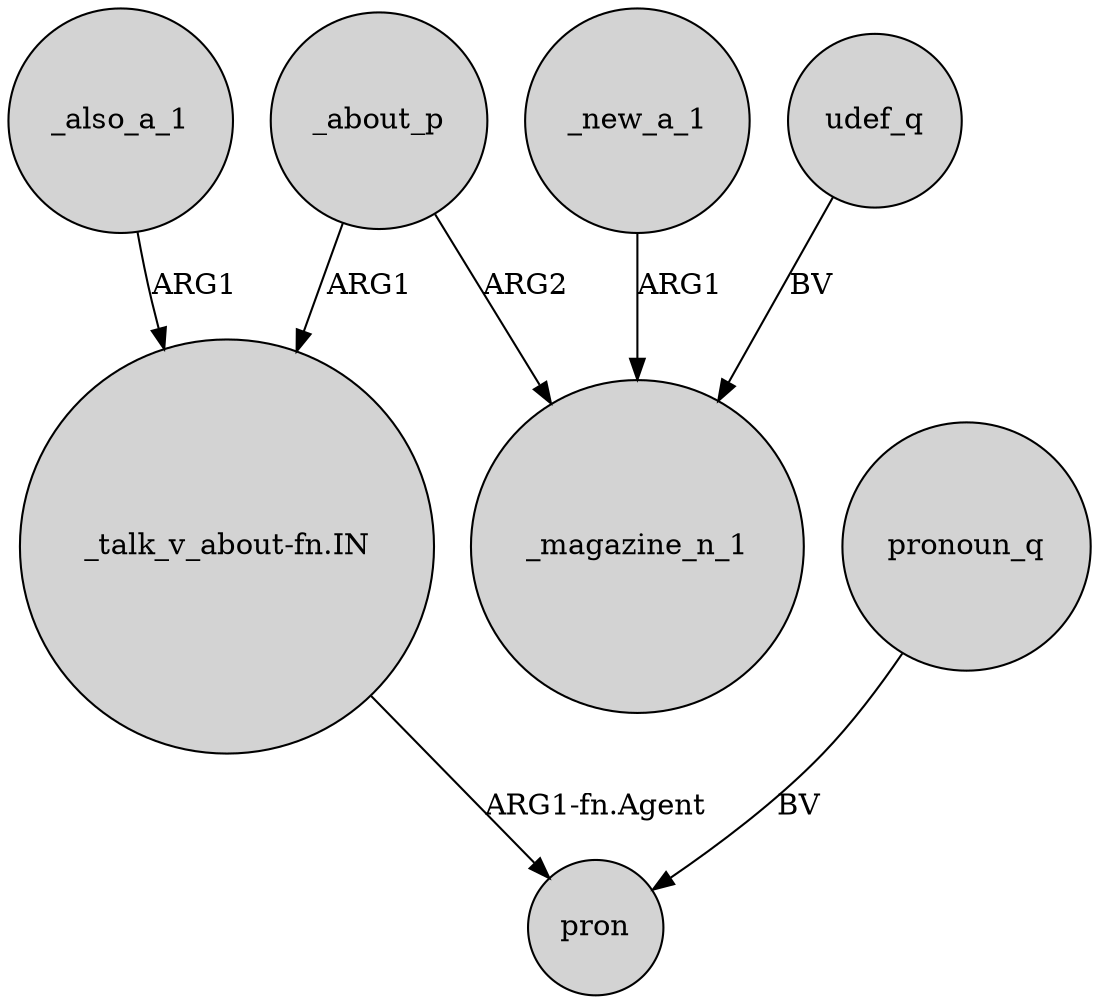 digraph {
	node [shape=circle style=filled]
	_about_p -> _magazine_n_1 [label=ARG2]
	"_talk_v_about-fn.IN" -> pron [label="ARG1-fn.Agent"]
	_about_p -> "_talk_v_about-fn.IN" [label=ARG1]
	_also_a_1 -> "_talk_v_about-fn.IN" [label=ARG1]
	udef_q -> _magazine_n_1 [label=BV]
	_new_a_1 -> _magazine_n_1 [label=ARG1]
	pronoun_q -> pron [label=BV]
}
